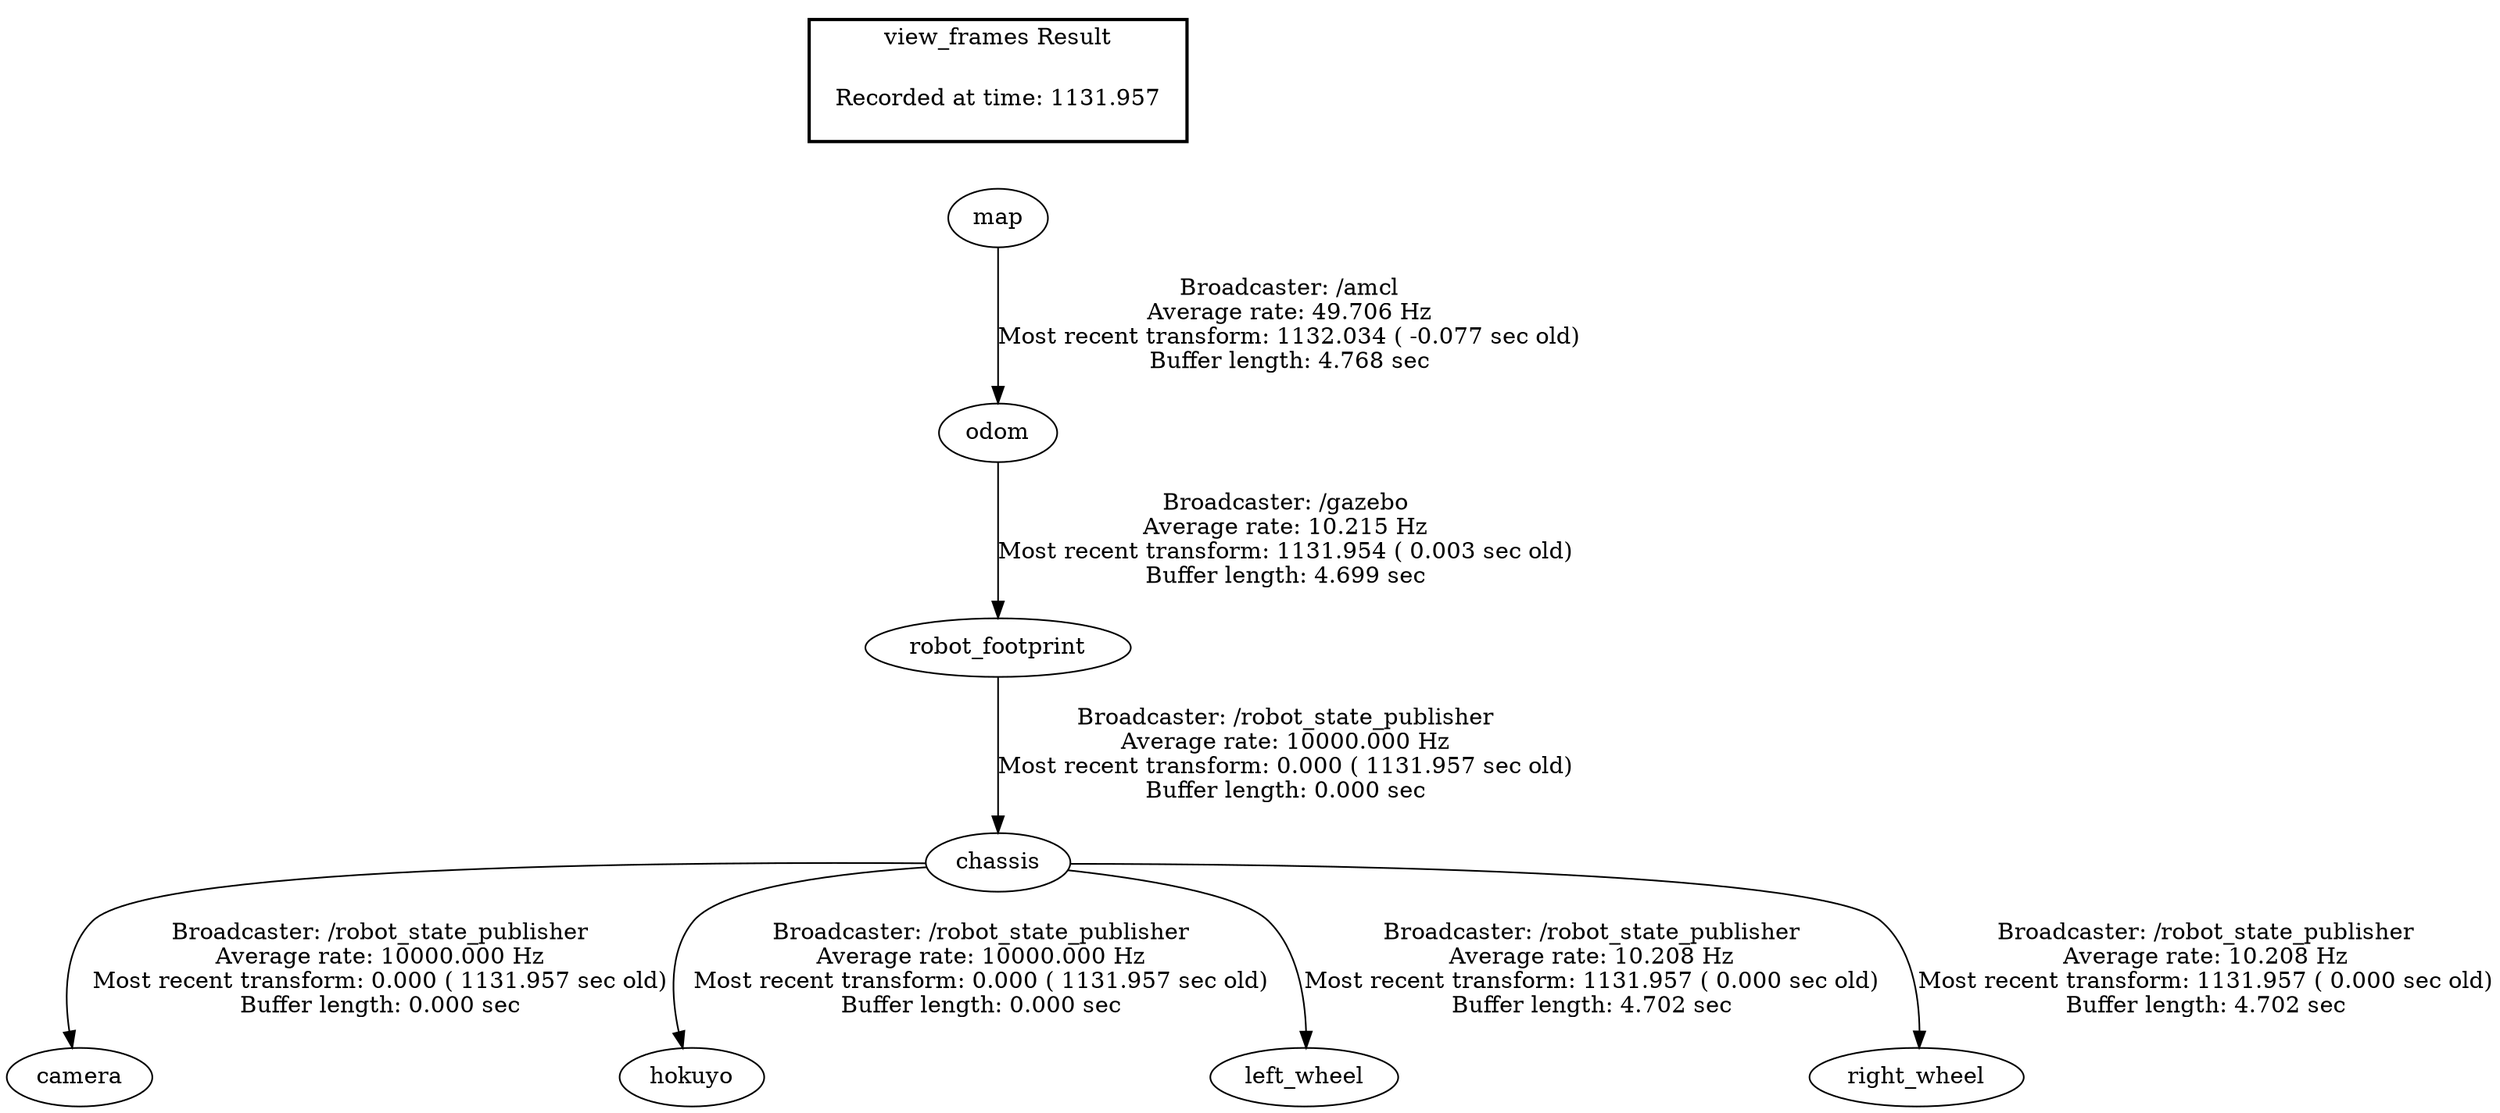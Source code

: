 digraph G {
"chassis" -> "camera"[label="Broadcaster: /robot_state_publisher\nAverage rate: 10000.000 Hz\nMost recent transform: 0.000 ( 1131.957 sec old)\nBuffer length: 0.000 sec\n"];
"robot_footprint" -> "chassis"[label="Broadcaster: /robot_state_publisher\nAverage rate: 10000.000 Hz\nMost recent transform: 0.000 ( 1131.957 sec old)\nBuffer length: 0.000 sec\n"];
"chassis" -> "hokuyo"[label="Broadcaster: /robot_state_publisher\nAverage rate: 10000.000 Hz\nMost recent transform: 0.000 ( 1131.957 sec old)\nBuffer length: 0.000 sec\n"];
"odom" -> "robot_footprint"[label="Broadcaster: /gazebo\nAverage rate: 10.215 Hz\nMost recent transform: 1131.954 ( 0.003 sec old)\nBuffer length: 4.699 sec\n"];
"map" -> "odom"[label="Broadcaster: /amcl\nAverage rate: 49.706 Hz\nMost recent transform: 1132.034 ( -0.077 sec old)\nBuffer length: 4.768 sec\n"];
"chassis" -> "left_wheel"[label="Broadcaster: /robot_state_publisher\nAverage rate: 10.208 Hz\nMost recent transform: 1131.957 ( 0.000 sec old)\nBuffer length: 4.702 sec\n"];
"chassis" -> "right_wheel"[label="Broadcaster: /robot_state_publisher\nAverage rate: 10.208 Hz\nMost recent transform: 1131.957 ( 0.000 sec old)\nBuffer length: 4.702 sec\n"];
edge [style=invis];
 subgraph cluster_legend { style=bold; color=black; label ="view_frames Result";
"Recorded at time: 1131.957"[ shape=plaintext ] ;
 }->"map";
}